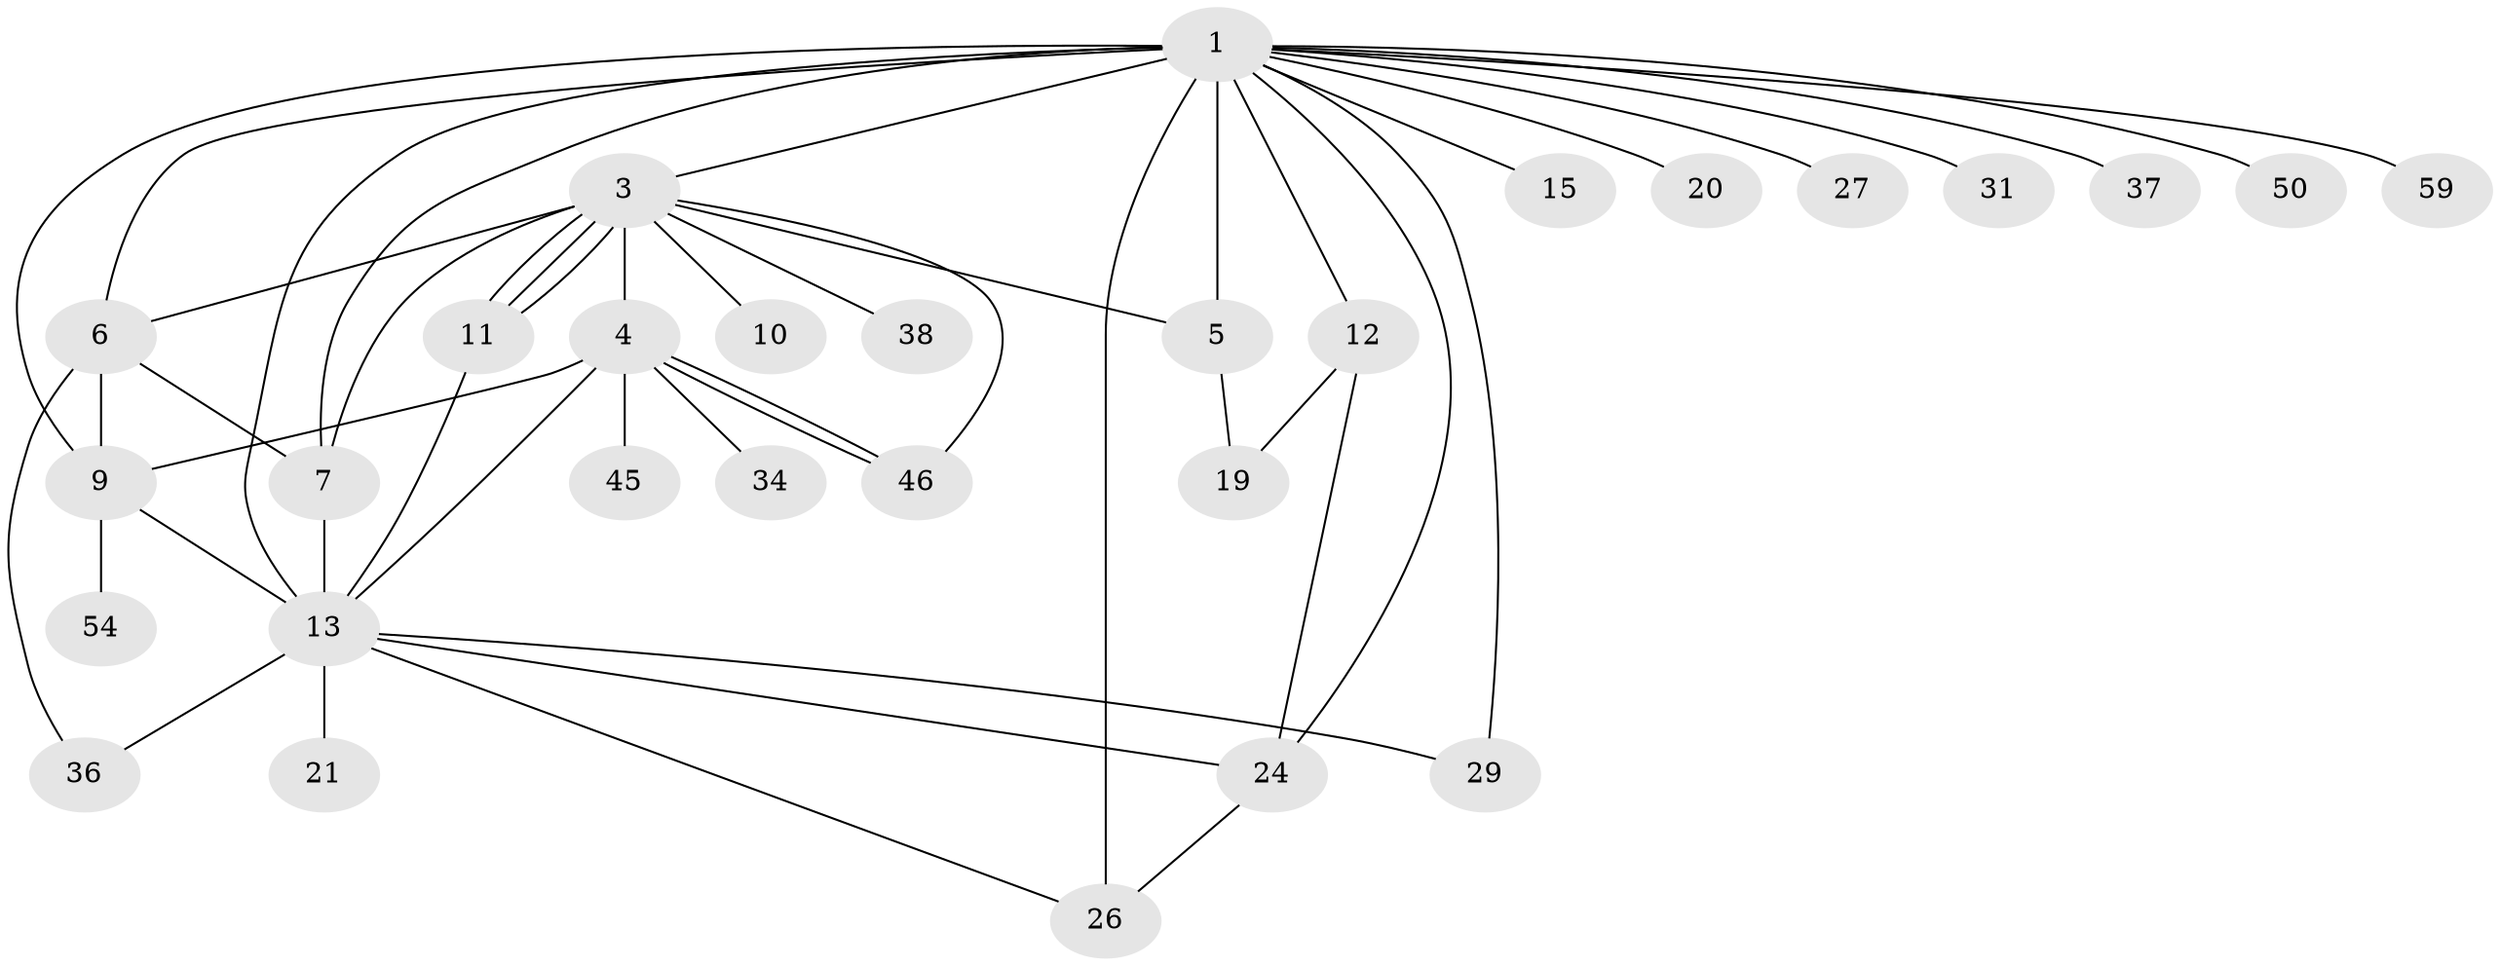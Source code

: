 // original degree distribution, {17: 0.01694915254237288, 8: 0.01694915254237288, 10: 0.03389830508474576, 9: 0.01694915254237288, 2: 0.1694915254237288, 4: 0.0847457627118644, 5: 0.06779661016949153, 3: 0.0847457627118644, 1: 0.4576271186440678, 6: 0.05084745762711865}
// Generated by graph-tools (version 1.1) at 2025/14/03/09/25 04:14:23]
// undirected, 29 vertices, 49 edges
graph export_dot {
graph [start="1"]
  node [color=gray90,style=filled];
  1 [super="+2"];
  3 [super="+52+43+18+30"];
  4 [super="+16"];
  5 [super="+8"];
  6 [super="+56+39"];
  7 [super="+23"];
  9 [super="+22"];
  10;
  11 [super="+44"];
  12 [super="+55"];
  13 [super="+14"];
  15;
  19;
  20;
  21;
  24 [super="+33+32"];
  26 [super="+28"];
  27;
  29 [super="+40"];
  31;
  34;
  36;
  37;
  38;
  45;
  46;
  50;
  54;
  59;
  1 -- 5 [weight=2];
  1 -- 6 [weight=2];
  1 -- 7 [weight=2];
  1 -- 12 [weight=2];
  1 -- 13 [weight=3];
  1 -- 15;
  1 -- 27;
  1 -- 31;
  1 -- 37;
  1 -- 59;
  1 -- 9;
  1 -- 29;
  1 -- 24;
  1 -- 3;
  1 -- 50;
  1 -- 20;
  1 -- 26;
  3 -- 4 [weight=2];
  3 -- 10;
  3 -- 11;
  3 -- 11;
  3 -- 11;
  3 -- 46;
  3 -- 7;
  3 -- 5;
  3 -- 38;
  3 -- 6;
  4 -- 34;
  4 -- 45;
  4 -- 46;
  4 -- 46;
  4 -- 9;
  4 -- 13;
  5 -- 19;
  6 -- 9;
  6 -- 36;
  6 -- 7;
  7 -- 13;
  9 -- 54;
  9 -- 13;
  11 -- 13;
  12 -- 19;
  12 -- 24;
  13 -- 36;
  13 -- 21;
  13 -- 24;
  13 -- 26;
  13 -- 29;
  24 -- 26;
}
